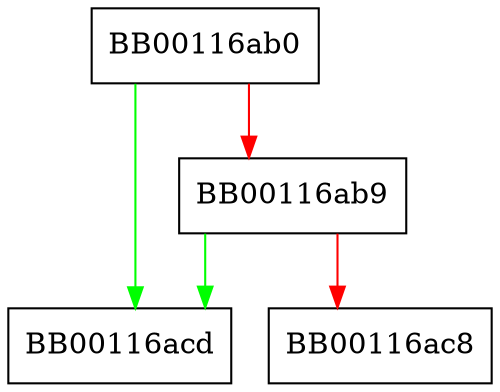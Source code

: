digraph FUN_00116ab0 {
  node [shape="box"];
  graph [splines=ortho];
  BB00116ab0 -> BB00116acd [color="green"];
  BB00116ab0 -> BB00116ab9 [color="red"];
  BB00116ab9 -> BB00116acd [color="green"];
  BB00116ab9 -> BB00116ac8 [color="red"];
}